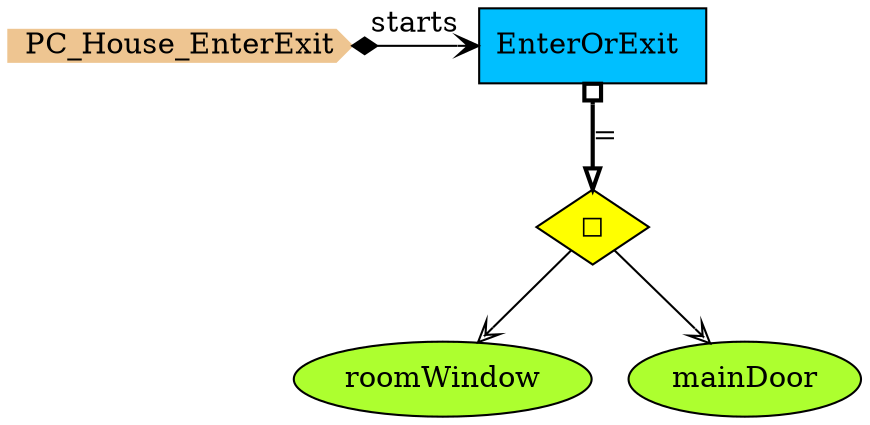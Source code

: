 digraph {
StartN_ [shape = cds,color=burlywood2,style=filled,height=.2,width=.2, label =PC_House_EnterExit];
EnterOrExit [shape=box,fillcolor=deepskyblue,style = filled,label="EnterOrExit "];
OpEnterOrExit [shape=diamond,fillcolor=yellow,style = filled,label="◻︎"];
roomWindow [shape=ellipse,fillcolor=greenyellow,style = filled,label="roomWindow"];
mainDoor [shape=ellipse,fillcolor=greenyellow,style = filled,label="mainDoor"];

{rank=min;StartN_,EnterOrExit}

OpEnterOrExit->roomWindow[arrowhead="vee",fillcolor=white];
OpEnterOrExit->mainDoor[arrowhead="vee",fillcolor=white];
StartN_->EnterOrExit[arrowhead="open",arrowtail=diamond,dir=both,label="starts"];
EnterOrExit->OpEnterOrExit[arrowhead="onormal",dir=both,arrowtail=obox,penwidth=2,label="="];
}